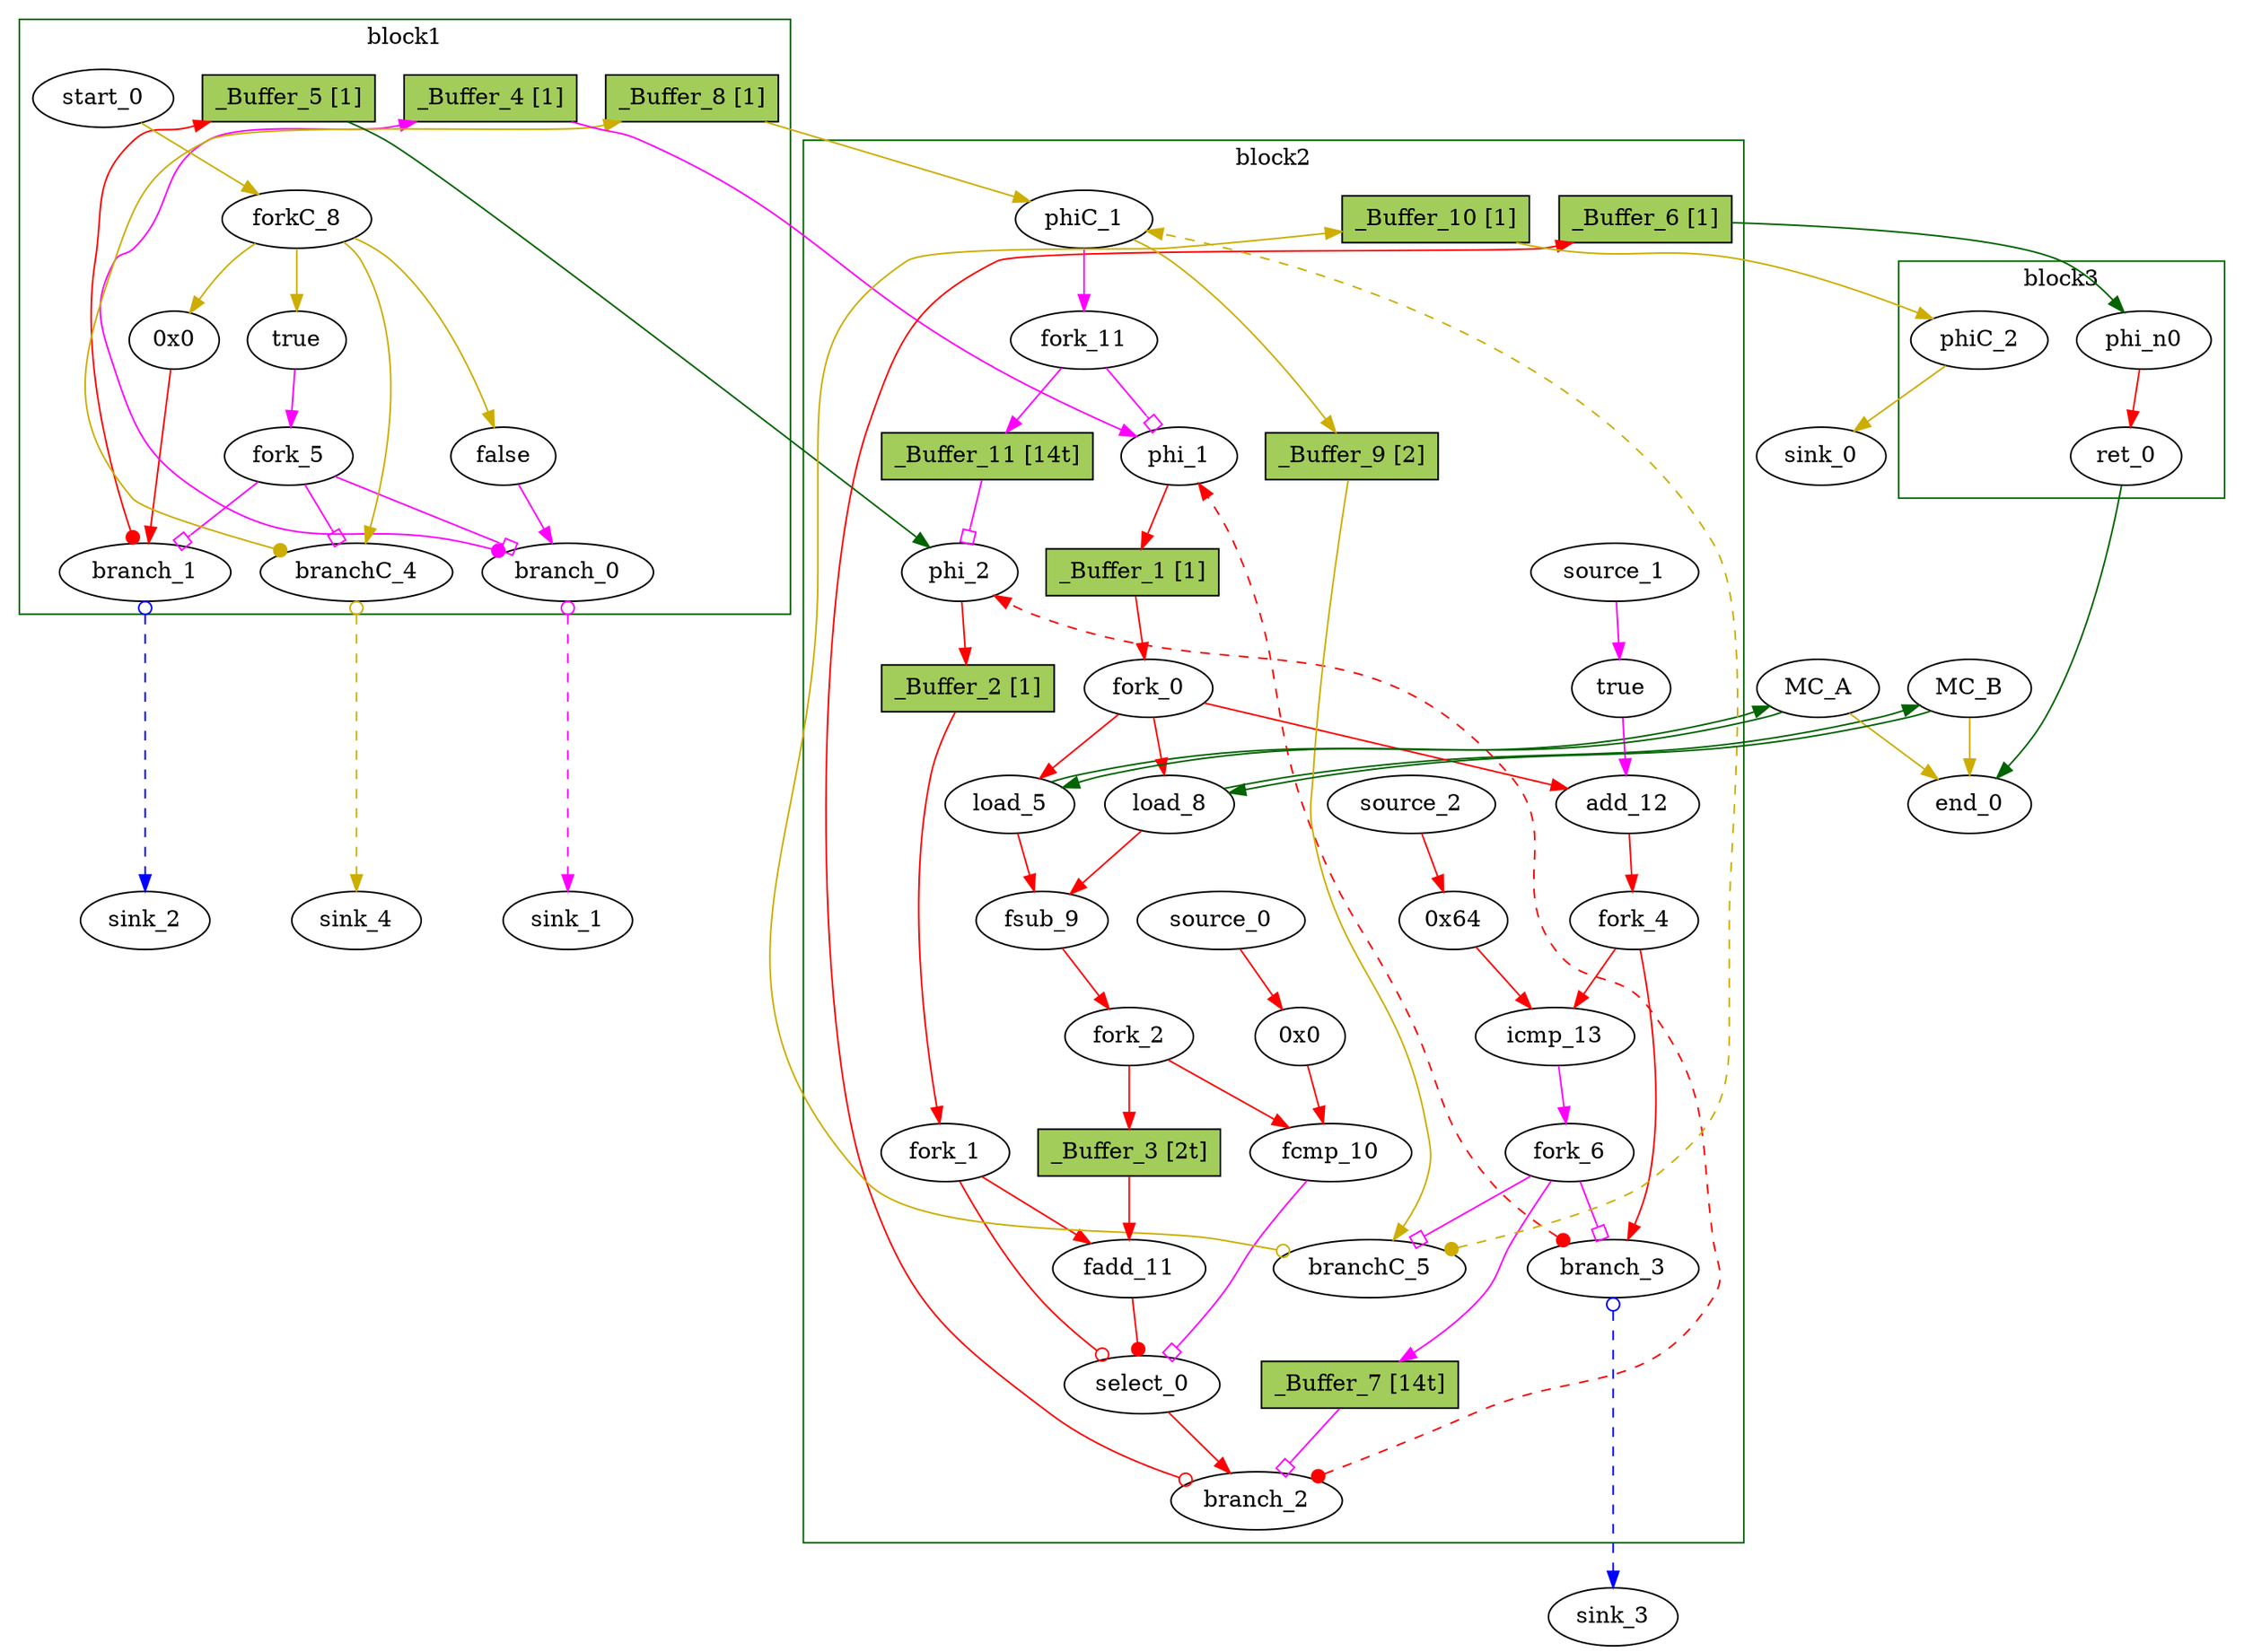 // Number of blocks: 57
// Number of channels: 86
Digraph G {

  // Blocks
subgraph cluster_1 {
color = "darkgreen"
label = "block1"
  brCst_block1 [type=Constant, in="in1:1", out="out1:1", bbID = 1, value="0x1", label=true,  shape=oval];
  cst_0 [type=Constant, in="in1:1", out="out1:1", bbID = 1, value="0x0", label=false,  shape=oval];
  cst_1 [type=Constant, in="in1:32", out="out1:32", bbID = 1, value="0x0", label="0x0",  shape=oval];
  branch_0 [type=Branch, in="in1:1 in2?:1", out="out1+:1 out2-:1", bbID = 1,  shape=oval];
  branch_1 [type=Branch, in="in1:32 in2?:1", out="out1+:32 out2-:32", bbID = 1,  shape=oval];
  fork_5 [type=Fork, in="in1:1", out="out1:1 out2:1 out3:1", bbID = 1,  shape=oval];
  start_0 [type=Entry, in="in1:0", out="out1:0", bbID = 1,  shape=oval];
  forkC_8 [type=Fork, in="in1:0", out="out1:0 out2:0 out3:0 out4:0", bbID = 1,  shape=oval];
  branchC_4 [type=Branch, in="in1:0 in2?:1", out="out1+:0 out2-:0", bbID = 1,  shape=oval];
  _Buffer_4 [type=Buffer, in="in1:1", out="out1:1", bbID = 1, slots=1, transparent=false, label="_Buffer_4 [1]",  shape=box, style=filled, fillcolor=darkolivegreen3, height = 0.4];
  _Buffer_5 [type=Buffer, in="in1:32", out="out1:32", bbID = 1, slots=1, transparent=false, label="_Buffer_5 [1]",  shape=box, style=filled, fillcolor=darkolivegreen3, height = 0.4];
  _Buffer_8 [type=Buffer, in="in1:0", out="out1:0", bbID = 1, slots=1, transparent=false, label="_Buffer_8 [1]",  shape=box, style=filled, fillcolor=darkolivegreen3, height = 0.4];
}
subgraph cluster_2 {
color = "darkgreen"
label = "block2"
  phi_1 [type=Mux, in="in1?:1 in2:7 in3:7", out="out1:7", delay=0.366, bbID = 2,  shape=oval];
  phi_2 [type=Mux, in="in1?:1 in2:32 in3:32", out="out1:32", delay=0.366, bbID = 2, retimingDiff=14,  shape=oval];
  load_5 [type=Operator, in="in1:32 in2:7", out="out1:32 out2:7", op = "mc_load_op", latency=2, bbID = 2, portID = 0, offset = 0, retimingDiff=2,  shape=oval];
  load_8 [type=Operator, in="in1:32 in2:7", out="out1:32 out2:7", op = "mc_load_op", latency=2, bbID = 2, portID = 0, offset = 0, retimingDiff=2,  shape=oval];
  fsub_9 [type=Operator, in="in1:32 in2:32", out="out1:32", op = "fsub_op", delay=0.966, latency=10, bbID = 2, retimingDiff=10,  shape=oval];
  cst_2 [type=Constant, in="in1:32", out="out1:32", bbID = 2, value="0x0", label="0x0", retimingDiff=13,  shape=oval];
  fcmp_10 [type=Operator, in="in1:32 in2:32", out="out1:1", op = "fcmp_oge_op", delay=0.966, latency=2, bbID = 2, retimingDiff=2,  shape=oval];
  fadd_11 [type=Operator, in="in1:32 in2:32", out="out1:32", op = "fadd_op", delay=0.966, latency=10, bbID = 2, retimingDiff=10,  shape=oval];
  select_0 [type=Operator, in="in1?:1 in2+:32 in3-:32", out="out1:32", op = "select_op", bbID = 2, retimingDiff=15,  shape=oval];
  cst_3 [type=Constant, in="in1:1", out="out1:1", bbID = 2, value="0x1", label=true, retimingDiff=1,  shape=oval];
  add_12 [type=Operator, in="in1:7 in2:7", out="out1:7", op = "add_op", delay=1.693, bbID = 2, retimingDiff=1,  shape=oval];
  cst_4 [type=Constant, in="in1:7", out="out1:7", bbID = 2, value="0x64", label="0x64", retimingDiff=1,  shape=oval];
  icmp_13 [type=Operator, in="in1:7 in2:7", out="out1:1", op = "icmp_ult_op", delay=1.53, bbID = 2, retimingDiff=1,  shape=oval];
  fork_0 [type=Fork, in="in1:7", out="out1:7 out2:7 out3:7", bbID = 2, retimingDiff=1,  shape=oval];
  fork_1 [type=Fork, in="in1:32", out="out1:32 out2:32", bbID = 2, retimingDiff=15,  shape=oval];
  fork_2 [type=Fork, in="in1:32", out="out1:32 out2:32", bbID = 2, retimingDiff=13,  shape=oval];
  fork_4 [type=Fork, in="in1:7", out="out1:7 out2:7", bbID = 2, retimingDiff=1,  shape=oval];
  branch_2 [type=Branch, in="in1:32 in2?:1", out="out1+:32 out2-:32", bbID = 2, retimingDiff=15,  shape=oval];
  branch_3 [type=Branch, in="in1:7 in2?:1", out="out1+:7 out2-:7", bbID = 2, retimingDiff=1,  shape=oval];
  fork_6 [type=Fork, in="in1:1", out="out1:1 out2:1 out3:1", bbID = 2, retimingDiff=1,  shape=oval];
  phiC_1 [type=CntrlMerge, in="in1:0 in2:0", out="out1:0 out2?:1", delay=0.166, bbID = 2,  shape=oval];
  branchC_5 [type=Branch, in="in1:0 in2?:1", out="out1+:0 out2-:0", bbID = 2, retimingDiff=1,  shape=oval];
  source_0 [type=Source, out="out1:32", bbID = 2, retimingDiff=13,  shape=oval];
  source_1 [type=Source, out="out1:1", bbID = 2, retimingDiff=1,  shape=oval];
  source_2 [type=Source, out="out1:7", bbID = 2, retimingDiff=1,  shape=oval];
  fork_11 [type=Fork, in="in1:1", out="out1:1 out2:1", bbID = 2,  shape=oval];
  _Buffer_1 [type=Buffer, in="in1:7", out="out1:7", bbID = 2, slots=1, transparent=false, label="_Buffer_1 [1]",  shape=box, style=filled, fillcolor=darkolivegreen3, height = 0.4];
  _Buffer_2 [type=Buffer, in="in1:32", out="out1:32", bbID = 2, slots=1, transparent=false, label="_Buffer_2 [1]",  shape=box, style=filled, fillcolor=darkolivegreen3, height = 0.4];
  _Buffer_3 [type=Buffer, in="in1:32", out="out1:32", bbID = 2, slots=2, transparent=true, label="_Buffer_3 [2t]",  shape=box, style=filled, fillcolor=darkolivegreen3, height = 0.4];
  _Buffer_6 [type=Buffer, in="in1:32", out="out1:32", bbID = 2, slots=1, transparent=false, label="_Buffer_6 [1]",  shape=box, style=filled, fillcolor=darkolivegreen3, height = 0.4];
  _Buffer_7 [type=Buffer, in="in1:1", out="out1:1", bbID = 2, slots=14, transparent=true, label="_Buffer_7 [14t]",  shape=box, style=filled, fillcolor=darkolivegreen3, height = 0.4];
  _Buffer_9 [type=Buffer, in="in1:0", out="out1:0", bbID = 2, slots=2, transparent=false, label="_Buffer_9 [2]",  shape=box, style=filled, fillcolor=darkolivegreen3, height = 0.4];
  _Buffer_10 [type=Buffer, in="in1:0", out="out1:0", bbID = 2, slots=1, transparent=false, label="_Buffer_10 [1]",  shape=box, style=filled, fillcolor=darkolivegreen3, height = 0.4];
  _Buffer_11 [type=Buffer, in="in1:1", out="out1:1", bbID = 2, slots=14, transparent=true, label="_Buffer_11 [14t]",  shape=box, style=filled, fillcolor=darkolivegreen3, height = 0.4];
}
subgraph cluster_3 {
color = "darkgreen"
label = "block3"
  ret_0 [type=Operator, in="in1:32", out="out1:32", op = "ret_op", bbID = 3,  shape=oval];
  phi_n0 [type=Merge, in="in1:32", out="out1:32", bbID = 3,  shape=oval];
  phiC_2 [type=Merge, in="in1:0", out="out1:0", delay=0.166, bbID = 3,  shape=oval];
}
  MC_A [type=MC, in="in1:7*l0a", out="out1:32*l0d out2:0*e", bbID = 0, memory = "A", bbcount = 0, ldcount = 1, stcount = 0, ];
  MC_B [type=MC, in="in1:7*l0a", out="out1:32*l0d out2:0*e", bbID = 0, memory = "B", bbcount = 0, ldcount = 1, stcount = 0, ];
  end_0 [type=Exit, in="in1:0*e in2:0*e in3:32", out="out1:32", bbID = 0,  shape=oval];
  sink_0 [type=Sink, in="in1:0", bbID = 0,  shape=oval];
  sink_1 [type=Sink, in="in1:1", bbID = 0,  shape=oval];
  sink_2 [type=Sink, in="in1:32", bbID = 0,  shape=oval];
  sink_3 [type=Sink, in="in1:7", bbID = 0,  shape=oval];
  sink_4 [type=Sink, in="in1:0", bbID = 0,  shape=oval];

  // Channels
  brCst_block1 -> fork_5 [from=out1, to=in1, arrowhead=normal, color=magenta];
  cst_0 -> branch_0 [from=out1, to=in1, arrowhead=normal, color=magenta];
  phi_1 -> _Buffer_1 [from=out1, to=in1, arrowhead=normal, color=red];
  cst_1 -> branch_1 [from=out1, to=in1, arrowhead=normal, color=red];
  phi_2 -> _Buffer_2 [from=out1, to=in1, arrowhead=normal, color=red];
  load_5 -> fsub_9 [from=out1, to=in1, arrowhead=normal, color=red];
  load_5 -> MC_A [from=out2, to=in1, arrowhead=normal, color=darkgreen];
  load_8 -> fsub_9 [from=out1, to=in2, arrowhead=normal, color=red];
  load_8 -> MC_B [from=out2, to=in1, arrowhead=normal, color=darkgreen];
  fsub_9 -> fork_2 [from=out1, to=in1, arrowhead=normal, color=red];
  cst_2 -> fcmp_10 [from=out1, to=in2, arrowhead=normal, color=red];
  fcmp_10 -> select_0 [from=out1, to=in1, arrowhead=obox, color=magenta];
  fadd_11 -> select_0 [from=out1, to=in2, arrowhead=dot, color=red];
  select_0 -> branch_2 [from=out1, to=in1, arrowhead=normal, color=red];
  cst_3 -> add_12 [from=out1, to=in2, arrowhead=normal, color=magenta];
  add_12 -> fork_4 [from=out1, to=in1, arrowhead=normal, color=red];
  cst_4 -> icmp_13 [from=out1, to=in2, arrowhead=normal, color=red];
  icmp_13 -> fork_6 [from=out1, to=in1, arrowhead=normal, color=magenta];
  ret_0 -> end_0 [from=out1, to=in3, arrowhead=normal, color=darkgreen];
  phi_n0 -> ret_0 [from=out1, to=in1, arrowhead=normal, color=red];
  fork_0 -> load_5 [from=out2, to=in2, arrowhead=normal, color=red];
  fork_0 -> load_8 [from=out3, to=in2, arrowhead=normal, color=red];
  fork_0 -> add_12 [from=out1, to=in1, arrowhead=normal, color=red];
  fork_1 -> fadd_11 [from=out1, to=in1, arrowhead=normal, color=red];
  fork_1 -> select_0 [from=out2, to=in3, arrowhead=odot, color=red];
  fork_2 -> fcmp_10 [from=out1, to=in1, arrowhead=normal, color=red];
  fork_2 -> _Buffer_3 [from=out2, to=in1, arrowhead=normal, color=red];
  fork_4 -> icmp_13 [from=out1, to=in1, arrowhead=normal, color=red];
  fork_4 -> branch_3 [from=out2, to=in1, arrowhead=normal, color=red];
  branch_0 -> _Buffer_4 [from=out1, to=in1, dir=both, arrowtail=dot, arrowhead=normal, color=magenta, constraint=false];
  branch_0 -> sink_1 [from=out2, to=in1, dir=both, arrowtail=odot, arrowhead=normal, color=magenta, style=dashed, minlen = 3];
  branch_1 -> _Buffer_5 [from=out1, to=in1, dir=both, arrowtail=dot, arrowhead=normal, color=red, constraint=false];
  branch_1 -> sink_2 [from=out2, to=in1, dir=both, arrowtail=odot, arrowhead=normal, color=blue, style=dashed, minlen = 3];
  fork_5 -> branch_0 [from=out2, to=in2, arrowhead=obox, color=magenta];
  fork_5 -> branch_1 [from=out1, to=in2, arrowhead=obox, color=magenta];
  fork_5 -> branchC_4 [from=out3, to=in2, arrowhead=obox, color=magenta];
  branch_2 -> phi_2 [from=out1, to=in3, dir=both, arrowtail=dot, arrowhead=normal, color=red, constraint=false, style=dashed, minlen = 3];
  branch_2 -> _Buffer_6 [from=out2, to=in1, dir=both, arrowtail=odot, arrowhead=normal, color=red, constraint=false];
  branch_3 -> phi_1 [from=out1, to=in3, dir=both, arrowtail=dot, arrowhead=normal, color=red, constraint=false, style=dashed, minlen = 3];
  branch_3 -> sink_3 [from=out2, to=in1, dir=both, arrowtail=odot, arrowhead=normal, color=blue, style=dashed, minlen = 3];
  fork_6 -> _Buffer_7 [from=out2, to=in1, arrowhead=normal, color=magenta];
  fork_6 -> branch_3 [from=out1, to=in2, arrowhead=obox, color=magenta];
  fork_6 -> branchC_5 [from=out3, to=in2, arrowhead=obox, color=magenta];
  MC_A -> load_5 [from=out1, to=in1, arrowhead=normal, color=darkgreen];
  MC_A -> end_0 [from=out2, to=in1, arrowhead=normal, color=gold3];
  MC_B -> load_8 [from=out1, to=in1, arrowhead=normal, color=darkgreen];
  MC_B -> end_0 [from=out2, to=in2, arrowhead=normal, color=gold3];
  start_0 -> forkC_8 [from=out1, to=in1, arrowhead=normal, color=gold3];
  forkC_8 -> brCst_block1 [from=out4, to=in1, arrowhead=normal, color=gold3];
  forkC_8 -> cst_0 [from=out1, to=in1, arrowhead=normal, color=gold3];
  forkC_8 -> cst_1 [from=out2, to=in1, arrowhead=normal, color=gold3];
  forkC_8 -> branchC_4 [from=out3, to=in1, arrowhead=normal, color=gold3];
  branchC_4 -> _Buffer_8 [from=out1, to=in1, dir=both, arrowtail=dot, arrowhead=normal, color=gold3, constraint=false];
  branchC_4 -> sink_4 [from=out2, to=in1, dir=both, arrowtail=odot, arrowhead=normal, color=gold3, style=dashed, minlen = 3];
  phiC_1 -> _Buffer_9 [from=out1, to=in1, arrowhead=normal, color=gold3];
  phiC_1 -> fork_11 [from=out2, to=in1, arrowhead=normal, color=magenta];
  branchC_5 -> phiC_1 [from=out1, to=in2, dir=both, arrowtail=dot, arrowhead=normal, color=gold3, constraint=false, style=dashed, minlen = 3];
  branchC_5 -> _Buffer_10 [from=out2, to=in1, dir=both, arrowtail=odot, arrowhead=normal, color=gold3, constraint=false];
  phiC_2 -> sink_0 [from=out1, to=in1, arrowhead=normal, color=gold3];
  source_0 -> cst_2 [from=out1, to=in1, arrowhead=normal, color=red];
  source_1 -> cst_3 [from=out1, to=in1, arrowhead=normal, color=magenta];
  source_2 -> cst_4 [from=out1, to=in1, arrowhead=normal, color=red];
  fork_11 -> phi_1 [from=out1, to=in1, arrowhead=obox, color=magenta];
  fork_11 -> _Buffer_11 [from=out2, to=in1, arrowhead=normal, color=magenta];
  _Buffer_1 -> fork_0 [from=out1, to=in1, arrowhead=normal, color=red];
  _Buffer_2 -> fork_1 [from=out1, to=in1, arrowhead=normal, color=red];
  _Buffer_3 -> fadd_11 [from=out1, to=in2, arrowhead=normal, color=red];
  _Buffer_4 -> phi_1 [from=out1, to=in2, arrowhead=normal, color=magenta];
  _Buffer_5 -> phi_2 [from=out1, to=in2, arrowhead=normal, color=darkgreen];
  _Buffer_6 -> phi_n0 [from=out1, to=in1, arrowhead=normal, color=darkgreen];
  _Buffer_7 -> branch_2 [from=out1, to=in2, arrowhead=obox, color=magenta];
  _Buffer_8 -> phiC_1 [from=out1, to=in1, arrowhead=normal, color=gold3];
  _Buffer_9 -> branchC_5 [from=out1, to=in1, arrowhead=normal, color=gold3];
  _Buffer_10 -> phiC_2 [from=out1, to=in1, arrowhead=normal, color=gold3];
  _Buffer_11 -> phi_2 [from=out1, to=in1, arrowhead=obox, color=magenta];
}
